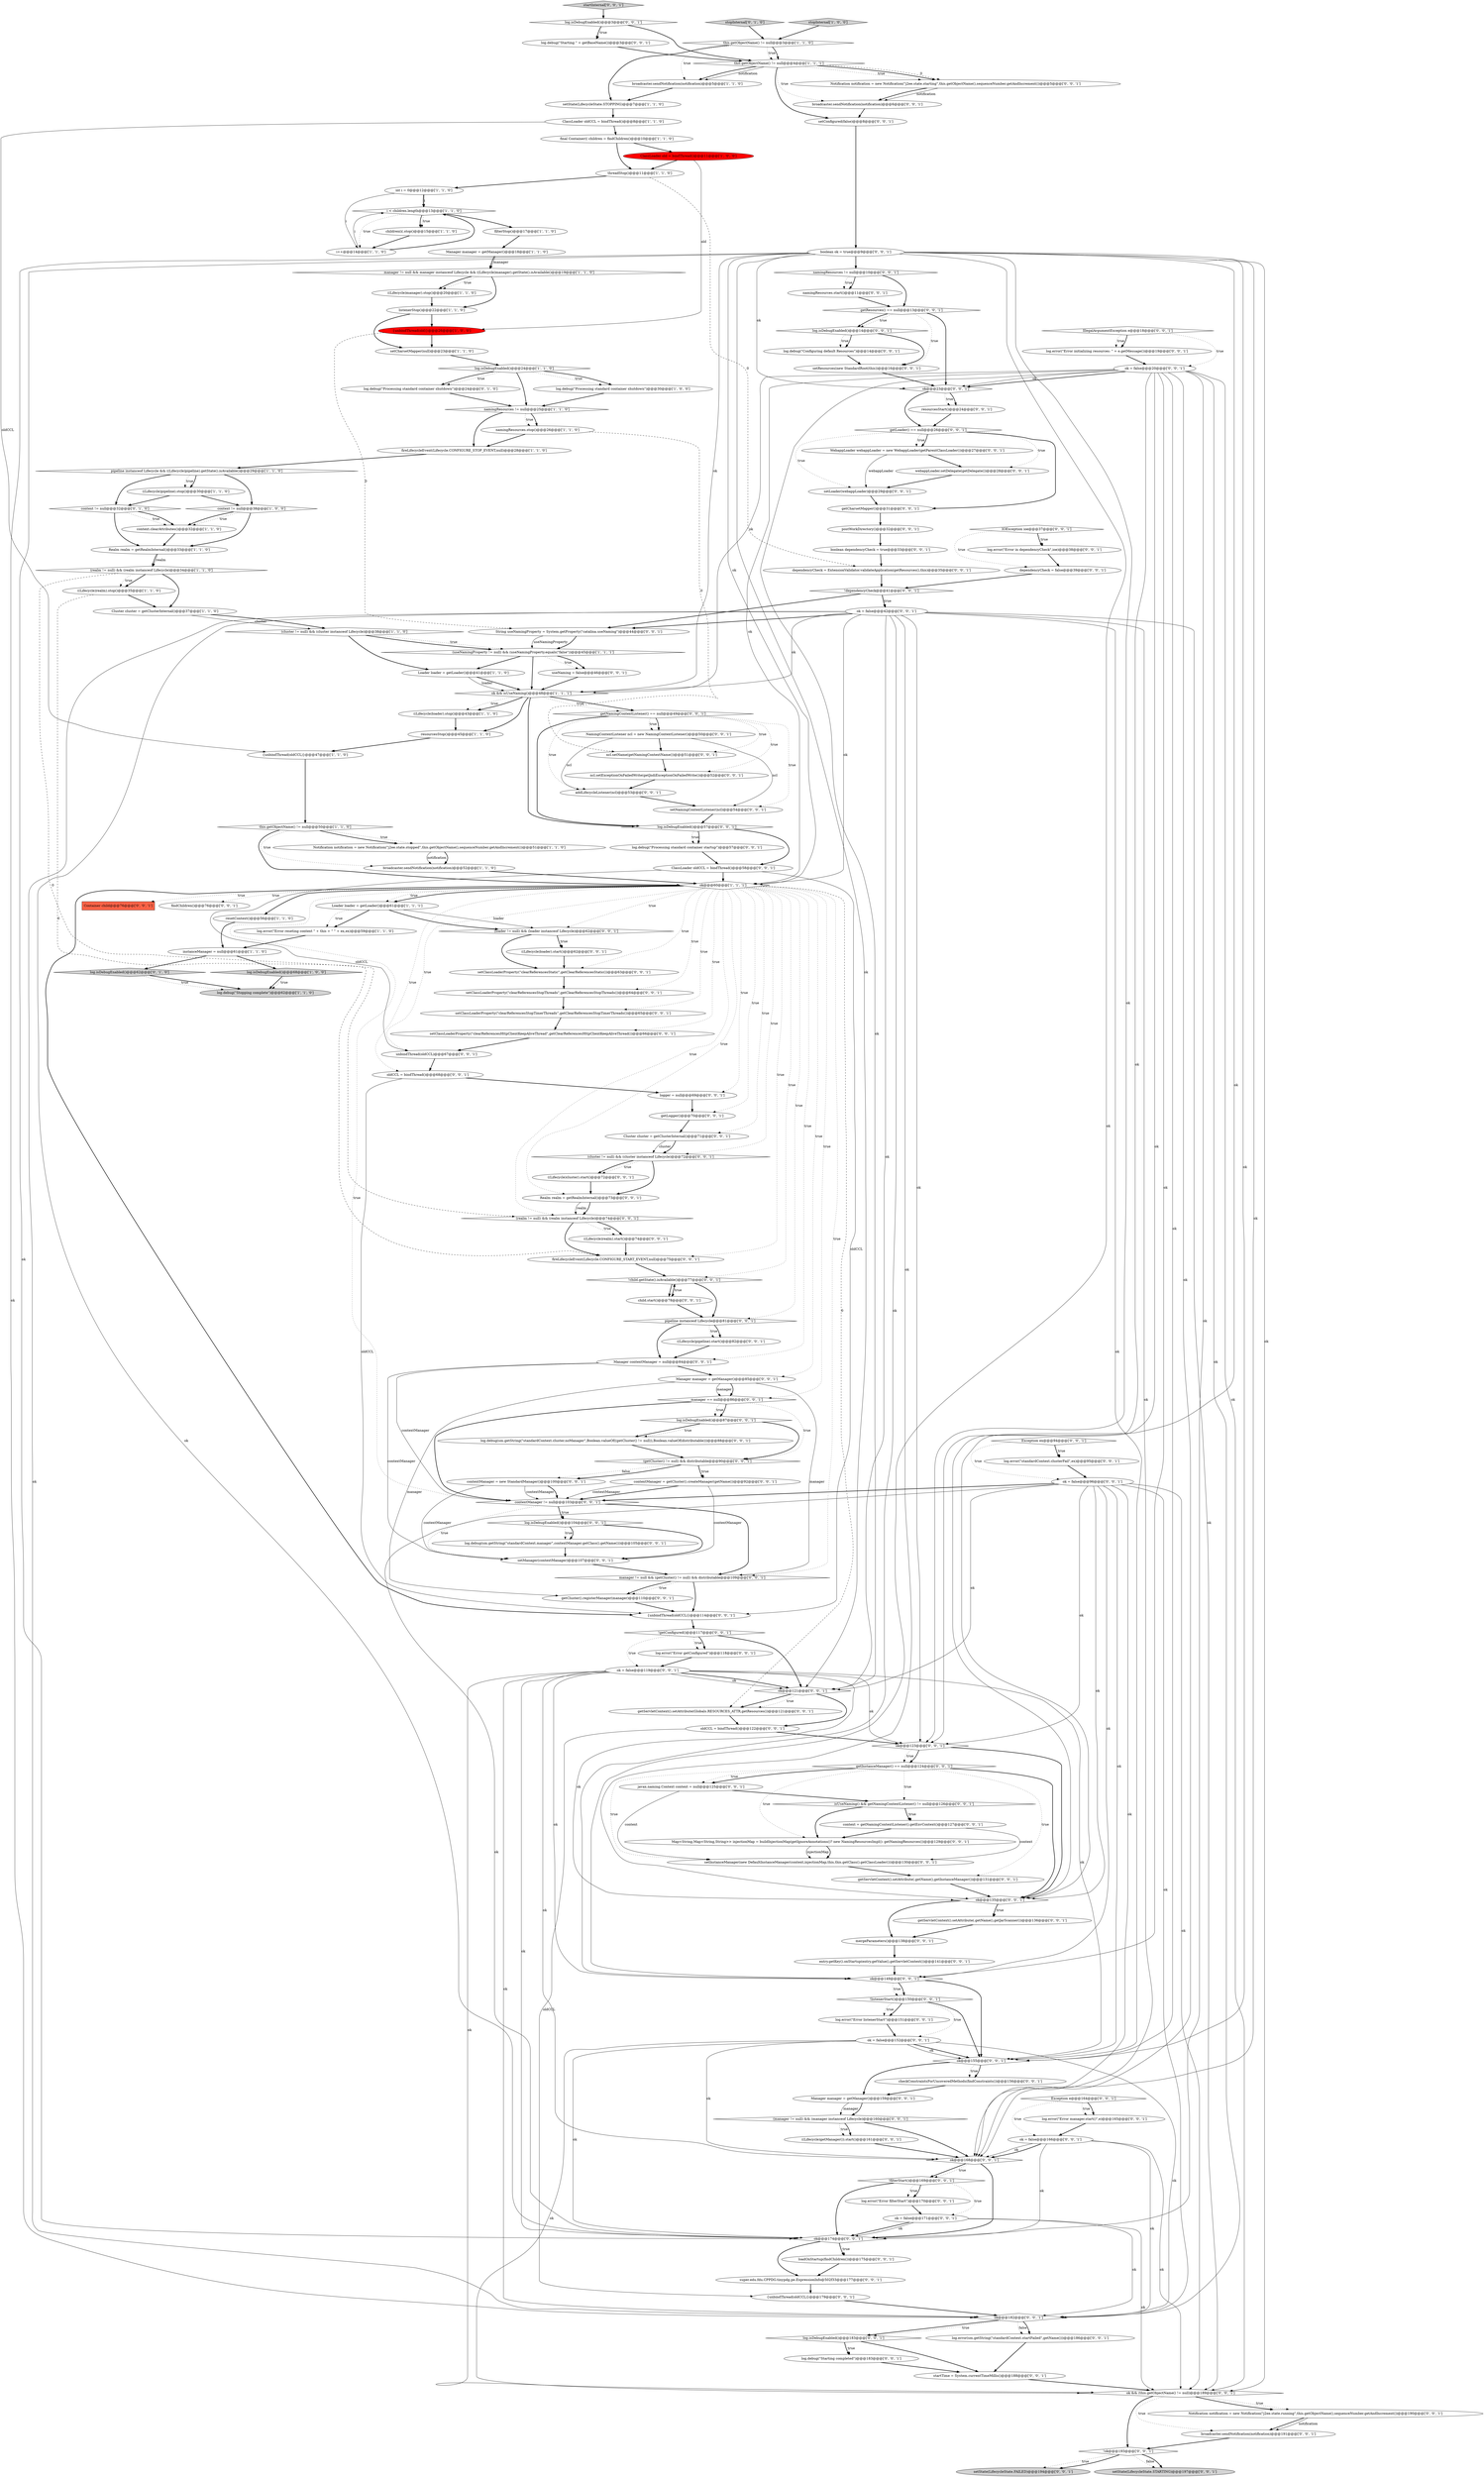 digraph {
166 [style = filled, label = "useNaming = false@@@46@@@['0', '0', '1']", fillcolor = white, shape = ellipse image = "AAA0AAABBB3BBB"];
167 [style = filled, label = "broadcaster.sendNotification(notification)@@@6@@@['0', '0', '1']", fillcolor = white, shape = ellipse image = "AAA0AAABBB3BBB"];
88 [style = filled, label = "isUseNaming() && getNamingContextListener() != null@@@126@@@['0', '0', '1']", fillcolor = white, shape = diamond image = "AAA0AAABBB3BBB"];
23 [style = filled, label = "(cluster != null) && (cluster instanceof Lifecycle)@@@38@@@['1', '1', '0']", fillcolor = white, shape = diamond image = "AAA0AAABBB1BBB"];
51 [style = filled, label = "log.isDebugEnabled()@@@62@@@['0', '1', '0']", fillcolor = lightgray, shape = diamond image = "AAA0AAABBB2BBB"];
127 [style = filled, label = "getLogger()@@@70@@@['0', '0', '1']", fillcolor = white, shape = ellipse image = "AAA0AAABBB3BBB"];
12 [style = filled, label = "((Lifecycle)manager).stop()@@@20@@@['1', '1', '0']", fillcolor = white, shape = ellipse image = "AAA0AAABBB1BBB"];
56 [style = filled, label = "contextManager = new StandardManager()@@@100@@@['0', '0', '1']", fillcolor = white, shape = ellipse image = "AAA0AAABBB3BBB"];
79 [style = filled, label = "contextManager = getCluster().createManager(getName())@@@92@@@['0', '0', '1']", fillcolor = white, shape = ellipse image = "AAA0AAABBB3BBB"];
6 [style = filled, label = "Loader loader = getLoader()@@@41@@@['1', '1', '0']", fillcolor = white, shape = ellipse image = "AAA0AAABBB1BBB"];
87 [style = filled, label = "Exception ex@@@94@@@['0', '0', '1']", fillcolor = white, shape = diamond image = "AAA0AAABBB3BBB"];
155 [style = filled, label = "{unbindThread(oldCCL)}@@@179@@@['0', '0', '1']", fillcolor = white, shape = ellipse image = "AAA0AAABBB3BBB"];
47 [style = filled, label = "listenerStop()@@@22@@@['1', '1', '0']", fillcolor = white, shape = ellipse image = "AAA0AAABBB1BBB"];
139 [style = filled, label = "((Lifecycle)cluster).start()@@@72@@@['0', '0', '1']", fillcolor = white, shape = ellipse image = "AAA0AAABBB3BBB"];
69 [style = filled, label = "Manager contextManager = null@@@84@@@['0', '0', '1']", fillcolor = white, shape = ellipse image = "AAA0AAABBB3BBB"];
107 [style = filled, label = "manager != null && (getCluster() != null) && distributable@@@109@@@['0', '0', '1']", fillcolor = white, shape = diamond image = "AAA0AAABBB3BBB"];
181 [style = filled, label = "javax.naming.Context context = null@@@125@@@['0', '0', '1']", fillcolor = white, shape = ellipse image = "AAA0AAABBB3BBB"];
97 [style = filled, label = "dependencyCheck = false@@@39@@@['0', '0', '1']", fillcolor = white, shape = ellipse image = "AAA0AAABBB3BBB"];
46 [style = filled, label = "ClassLoader oldCCL = bindThread()@@@8@@@['1', '1', '0']", fillcolor = white, shape = ellipse image = "AAA0AAABBB1BBB"];
52 [style = filled, label = "stopInternal['0', '1', '0']", fillcolor = lightgray, shape = diamond image = "AAA0AAABBB2BBB"];
164 [style = filled, label = "fireLifecycleEvent(Lifecycle.CONFIGURE_START_EVENT,null)@@@75@@@['0', '0', '1']", fillcolor = white, shape = ellipse image = "AAA0AAABBB3BBB"];
60 [style = filled, label = "getNamingContextListener() == null@@@49@@@['0', '0', '1']", fillcolor = white, shape = diamond image = "AAA0AAABBB3BBB"];
185 [style = filled, label = "ok = false@@@20@@@['0', '0', '1']", fillcolor = white, shape = ellipse image = "AAA0AAABBB3BBB"];
66 [style = filled, label = "getServletContext().setAttribute(.getName(),getJarScanner())@@@136@@@['0', '0', '1']", fillcolor = white, shape = ellipse image = "AAA0AAABBB3BBB"];
42 [style = filled, label = "pipeline instanceof Lifecycle && ((Lifecycle)pipeline).getState().isAvailable()@@@29@@@['1', '1', '0']", fillcolor = white, shape = diamond image = "AAA0AAABBB1BBB"];
40 [style = filled, label = "final Container(( children = findChildren()@@@10@@@['1', '1', '0']", fillcolor = white, shape = ellipse image = "AAA0AAABBB1BBB"];
132 [style = filled, label = "oldCCL = bindThread()@@@122@@@['0', '0', '1']", fillcolor = white, shape = ellipse image = "AAA0AAABBB3BBB"];
153 [style = filled, label = "setLoader(webappLoader)@@@29@@@['0', '0', '1']", fillcolor = white, shape = ellipse image = "AAA0AAABBB3BBB"];
182 [style = filled, label = "log.debug(sm.getString(\"standardContext.manager\",contextManager.getClass().getName()))@@@105@@@['0', '0', '1']", fillcolor = white, shape = ellipse image = "AAA0AAABBB3BBB"];
19 [style = filled, label = "Realm realm = getRealmInternal()@@@33@@@['1', '1', '0']", fillcolor = white, shape = ellipse image = "AAA0AAABBB1BBB"];
32 [style = filled, label = "log.isDebugEnabled()@@@68@@@['1', '0', '0']", fillcolor = lightgray, shape = diamond image = "AAA0AAABBB1BBB"];
176 [style = filled, label = "webappLoader.setDelegate(getDelegate())@@@28@@@['0', '0', '1']", fillcolor = white, shape = ellipse image = "AAA0AAABBB3BBB"];
5 [style = filled, label = "((Lifecycle)realm).stop()@@@35@@@['1', '1', '0']", fillcolor = white, shape = ellipse image = "AAA0AAABBB1BBB"];
71 [style = filled, label = "((Lifecycle)getManager()).start()@@@161@@@['0', '0', '1']", fillcolor = white, shape = ellipse image = "AAA0AAABBB3BBB"];
50 [style = filled, label = "context != null@@@32@@@['0', '1', '0']", fillcolor = white, shape = diamond image = "AAA0AAABBB2BBB"];
27 [style = filled, label = "manager != null && manager instanceof Lifecycle && ((Lifecycle)manager).getState().isAvailable()@@@19@@@['1', '1', '0']", fillcolor = white, shape = diamond image = "AAA0AAABBB1BBB"];
31 [style = filled, label = "context != null@@@38@@@['1', '0', '0']", fillcolor = white, shape = diamond image = "AAA0AAABBB1BBB"];
57 [style = filled, label = "ok@@@182@@@['0', '0', '1']", fillcolor = white, shape = diamond image = "AAA0AAABBB3BBB"];
136 [style = filled, label = "log.debug(\"Processing standard container startup\")@@@57@@@['0', '0', '1']", fillcolor = white, shape = ellipse image = "AAA0AAABBB3BBB"];
58 [style = filled, label = "startInternal['0', '0', '1']", fillcolor = lightgray, shape = diamond image = "AAA0AAABBB3BBB"];
131 [style = filled, label = "(realm != null) && (realm instanceof Lifecycle)@@@74@@@['0', '0', '1']", fillcolor = white, shape = diamond image = "AAA0AAABBB3BBB"];
29 [style = filled, label = "instanceManager = null@@@61@@@['1', '1', '0']", fillcolor = white, shape = ellipse image = "AAA0AAABBB1BBB"];
89 [style = filled, label = "IOException ioe@@@37@@@['0', '0', '1']", fillcolor = white, shape = diamond image = "AAA0AAABBB3BBB"];
119 [style = filled, label = "log.error(\"Error getConfigured\")@@@118@@@['0', '0', '1']", fillcolor = white, shape = ellipse image = "AAA0AAABBB3BBB"];
156 [style = filled, label = "log.debug(\"Starting completed\")@@@183@@@['0', '0', '1']", fillcolor = white, shape = ellipse image = "AAA0AAABBB3BBB"];
125 [style = filled, label = "log.isDebugEnabled()@@@87@@@['0', '0', '1']", fillcolor = white, shape = diamond image = "AAA0AAABBB3BBB"];
130 [style = filled, label = "!dependencyCheck@@@41@@@['0', '0', '1']", fillcolor = white, shape = diamond image = "AAA0AAABBB3BBB"];
141 [style = filled, label = "Notification notification = new Notification(\"j2ee.state.running\",this.getObjectName(),sequenceNumber.getAndIncrement())@@@190@@@['0', '0', '1']", fillcolor = white, shape = ellipse image = "AAA0AAABBB3BBB"];
20 [style = filled, label = "this.getObjectName() != null@@@4@@@['1', '1', '1']", fillcolor = white, shape = diamond image = "AAA0AAABBB1BBB"];
144 [style = filled, label = "pipeline instanceof Lifecycle@@@81@@@['0', '0', '1']", fillcolor = white, shape = diamond image = "AAA0AAABBB3BBB"];
147 [style = filled, label = "!child.getState().isAvailable()@@@77@@@['0', '0', '1']", fillcolor = white, shape = diamond image = "AAA0AAABBB3BBB"];
162 [style = filled, label = "log.debug(sm.getString(\"standardContext.cluster.noManager\",Boolean.valueOf((getCluster() != null)),Boolean.valueOf(distributable)))@@@88@@@['0', '0', '1']", fillcolor = white, shape = ellipse image = "AAA0AAABBB3BBB"];
160 [style = filled, label = "unbindThread(oldCCL)@@@67@@@['0', '0', '1']", fillcolor = white, shape = ellipse image = "AAA0AAABBB3BBB"];
45 [style = filled, label = "Manager manager = getManager()@@@18@@@['1', '1', '0']", fillcolor = white, shape = ellipse image = "AAA0AAABBB1BBB"];
74 [style = filled, label = "{unbindThread(oldCCL)}@@@114@@@['0', '0', '1']", fillcolor = white, shape = ellipse image = "AAA0AAABBB3BBB"];
168 [style = filled, label = "IllegalArgumentException e@@@18@@@['0', '0', '1']", fillcolor = white, shape = diamond image = "AAA0AAABBB3BBB"];
80 [style = filled, label = "child.start()@@@78@@@['0', '0', '1']", fillcolor = white, shape = ellipse image = "AAA0AAABBB3BBB"];
109 [style = filled, label = "Notification notification = new Notification(\"j2ee.state.starting\",this.getObjectName(),sequenceNumber.getAndIncrement())@@@5@@@['0', '0', '1']", fillcolor = white, shape = ellipse image = "AAA0AAABBB3BBB"];
54 [style = filled, label = "log.error(sm.getString(\"standardContext.startFailed\",getName()))@@@186@@@['0', '0', '1']", fillcolor = white, shape = ellipse image = "AAA0AAABBB3BBB"];
178 [style = filled, label = "log.error(\"standardContext.clusterFail\",ex)@@@95@@@['0', '0', '1']", fillcolor = white, shape = ellipse image = "AAA0AAABBB3BBB"];
103 [style = filled, label = "Container child@@@76@@@['0', '0', '1']", fillcolor = tomato, shape = box image = "AAA0AAABBB3BBB"];
104 [style = filled, label = "ok@@@123@@@['0', '0', '1']", fillcolor = white, shape = diamond image = "AAA0AAABBB3BBB"];
116 [style = filled, label = "getServletContext().setAttribute(Globals.RESOURCES_ATTR,getResources())@@@121@@@['0', '0', '1']", fillcolor = white, shape = ellipse image = "AAA0AAABBB3BBB"];
21 [style = filled, label = "this.getObjectName() != null@@@3@@@['1', '1', '0']", fillcolor = white, shape = diamond image = "AAA0AAABBB1BBB"];
63 [style = filled, label = "entry.getKey().onStartup(entry.getValue(),getServletContext())@@@141@@@['0', '0', '1']", fillcolor = white, shape = ellipse image = "AAA0AAABBB3BBB"];
41 [style = filled, label = "namingResources != null@@@25@@@['1', '1', '0']", fillcolor = white, shape = diamond image = "AAA0AAABBB1BBB"];
7 [style = filled, label = "(useNamingProperty != null) && (useNamingProperty.equals(\"false\"))@@@45@@@['1', '1', '1']", fillcolor = white, shape = diamond image = "AAA0AAABBB1BBB"];
78 [style = filled, label = "log.error(\"Error filterStart\")@@@170@@@['0', '0', '1']", fillcolor = white, shape = ellipse image = "AAA0AAABBB3BBB"];
140 [style = filled, label = "log.error(\"Error in dependencyCheck\",ioe)@@@38@@@['0', '0', '1']", fillcolor = white, shape = ellipse image = "AAA0AAABBB3BBB"];
124 [style = filled, label = "setClassLoaderProperty(\"clearReferencesStopTimerThreads\",getClearReferencesStopTimerThreads())@@@65@@@['0', '0', '1']", fillcolor = white, shape = ellipse image = "AAA0AAABBB3BBB"];
84 [style = filled, label = "setState(LifecycleState.FAILED)@@@194@@@['0', '0', '1']", fillcolor = lightgray, shape = ellipse image = "AAA0AAABBB3BBB"];
55 [style = filled, label = "Manager manager = getManager()@@@159@@@['0', '0', '1']", fillcolor = white, shape = ellipse image = "AAA0AAABBB3BBB"];
123 [style = filled, label = "boolean dependencyCheck = true@@@33@@@['0', '0', '1']", fillcolor = white, shape = ellipse image = "AAA0AAABBB3BBB"];
81 [style = filled, label = "ok = false@@@119@@@['0', '0', '1']", fillcolor = white, shape = ellipse image = "AAA0AAABBB3BBB"];
15 [style = filled, label = "ok@@@60@@@['1', '1', '1']", fillcolor = white, shape = diamond image = "AAA0AAABBB1BBB"];
43 [style = filled, label = "log.debug(\"Stopping complete\")@@@62@@@['1', '1', '0']", fillcolor = lightgray, shape = ellipse image = "AAA0AAABBB1BBB"];
146 [style = filled, label = "!ok@@@193@@@['0', '0', '1']", fillcolor = white, shape = diamond image = "AAA0AAABBB3BBB"];
149 [style = filled, label = "ok && (this.getObjectName() != null)@@@189@@@['0', '0', '1']", fillcolor = white, shape = diamond image = "AAA0AAABBB3BBB"];
129 [style = filled, label = "((Lifecycle)realm).start()@@@74@@@['0', '0', '1']", fillcolor = white, shape = ellipse image = "AAA0AAABBB3BBB"];
70 [style = filled, label = "ok = false@@@171@@@['0', '0', '1']", fillcolor = white, shape = ellipse image = "AAA0AAABBB3BBB"];
173 [style = filled, label = "ok = false@@@96@@@['0', '0', '1']", fillcolor = white, shape = ellipse image = "AAA0AAABBB3BBB"];
25 [style = filled, label = "Loader loader = getLoader()@@@61@@@['1', '1', '1']", fillcolor = white, shape = ellipse image = "AAA0AAABBB1BBB"];
26 [style = filled, label = "log.debug(\"Processing standard container shutdown\")@@@30@@@['1', '0', '0']", fillcolor = white, shape = ellipse image = "AAA0AAABBB1BBB"];
159 [style = filled, label = "setInstanceManager(new DefaultInstanceManager(context,injectionMap,this,this.getClass().getClassLoader()))@@@130@@@['0', '0', '1']", fillcolor = white, shape = ellipse image = "AAA0AAABBB3BBB"];
179 [style = filled, label = "getCluster().registerManager(manager)@@@110@@@['0', '0', '1']", fillcolor = white, shape = ellipse image = "AAA0AAABBB3BBB"];
37 [style = filled, label = "ok && isUseNaming()@@@48@@@['1', '1', '1']", fillcolor = white, shape = diamond image = "AAA0AAABBB1BBB"];
10 [style = filled, label = "{unbindThread(oldCCL)}@@@47@@@['1', '1', '0']", fillcolor = white, shape = ellipse image = "AAA0AAABBB1BBB"];
30 [style = filled, label = "namingResources.stop()@@@26@@@['1', '1', '0']", fillcolor = white, shape = ellipse image = "AAA0AAABBB1BBB"];
62 [style = filled, label = "setClassLoaderProperty(\"clearReferencesStatic\",getClearReferencesStatic())@@@63@@@['0', '0', '1']", fillcolor = white, shape = ellipse image = "AAA0AAABBB3BBB"];
152 [style = filled, label = "Exception e@@@164@@@['0', '0', '1']", fillcolor = white, shape = diamond image = "AAA0AAABBB3BBB"];
11 [style = filled, label = "i < children.length@@@13@@@['1', '1', '0']", fillcolor = white, shape = diamond image = "AAA0AAABBB1BBB"];
151 [style = filled, label = "log.isDebugEnabled()@@@57@@@['0', '0', '1']", fillcolor = white, shape = diamond image = "AAA0AAABBB3BBB"];
99 [style = filled, label = "postWorkDirectory()@@@32@@@['0', '0', '1']", fillcolor = white, shape = ellipse image = "AAA0AAABBB3BBB"];
150 [style = filled, label = "ok@@@174@@@['0', '0', '1']", fillcolor = white, shape = diamond image = "AAA0AAABBB3BBB"];
161 [style = filled, label = "((Lifecycle)loader).start()@@@62@@@['0', '0', '1']", fillcolor = white, shape = ellipse image = "AAA0AAABBB3BBB"];
17 [style = filled, label = "ClassLoader old = bindThread()@@@11@@@['1', '0', '0']", fillcolor = red, shape = ellipse image = "AAA1AAABBB1BBB"];
44 [style = filled, label = "((Lifecycle)pipeline).stop()@@@30@@@['1', '1', '0']", fillcolor = white, shape = ellipse image = "AAA0AAABBB1BBB"];
114 [style = filled, label = "setState(LifecycleState.STARTING)@@@197@@@['0', '0', '1']", fillcolor = lightgray, shape = ellipse image = "AAA0AAABBB3BBB"];
157 [style = filled, label = "boolean ok = true@@@9@@@['0', '0', '1']", fillcolor = white, shape = ellipse image = "AAA0AAABBB3BBB"];
118 [style = filled, label = "log.debug(\"Configuring default Resources\")@@@14@@@['0', '0', '1']", fillcolor = white, shape = ellipse image = "AAA0AAABBB3BBB"];
82 [style = filled, label = "getCharsetMapper()@@@31@@@['0', '0', '1']", fillcolor = white, shape = ellipse image = "AAA0AAABBB3BBB"];
2 [style = filled, label = "broadcaster.sendNotification(notification)@@@5@@@['1', '1', '0']", fillcolor = white, shape = ellipse image = "AAA0AAABBB1BBB"];
111 [style = filled, label = "!filterStart()@@@169@@@['0', '0', '1']", fillcolor = white, shape = diamond image = "AAA0AAABBB3BBB"];
143 [style = filled, label = "ok@@@155@@@['0', '0', '1']", fillcolor = white, shape = diamond image = "AAA0AAABBB3BBB"];
184 [style = filled, label = "loadOnStartup(findChildren())@@@175@@@['0', '0', '1']", fillcolor = white, shape = ellipse image = "AAA0AAABBB3BBB"];
134 [style = filled, label = "setNamingContextListener(ncl)@@@54@@@['0', '0', '1']", fillcolor = white, shape = ellipse image = "AAA0AAABBB3BBB"];
102 [style = filled, label = "resourcesStart()@@@24@@@['0', '0', '1']", fillcolor = white, shape = ellipse image = "AAA0AAABBB3BBB"];
14 [style = filled, label = "resourcesStop()@@@45@@@['1', '1', '0']", fillcolor = white, shape = ellipse image = "AAA0AAABBB1BBB"];
24 [style = filled, label = "((Lifecycle)loader).stop()@@@43@@@['1', '1', '0']", fillcolor = white, shape = ellipse image = "AAA0AAABBB1BBB"];
169 [style = filled, label = "broadcaster.sendNotification(notification)@@@191@@@['0', '0', '1']", fillcolor = white, shape = ellipse image = "AAA0AAABBB3BBB"];
13 [style = filled, label = "broadcaster.sendNotification(notification)@@@52@@@['1', '1', '0']", fillcolor = white, shape = ellipse image = "AAA0AAABBB1BBB"];
175 [style = filled, label = "setClassLoaderProperty(\"clearReferencesStopThreads\",getClearReferencesStopThreads())@@@64@@@['0', '0', '1']", fillcolor = white, shape = ellipse image = "AAA0AAABBB3BBB"];
28 [style = filled, label = "log.isDebugEnabled()@@@24@@@['1', '1', '0']", fillcolor = white, shape = diamond image = "AAA0AAABBB1BBB"];
53 [style = filled, label = "log.debug(\"Processing standard container shutdown\")@@@24@@@['0', '1', '0']", fillcolor = white, shape = ellipse image = "AAA0AAABBB2BBB"];
1 [style = filled, label = "i++@@@14@@@['1', '1', '0']", fillcolor = white, shape = ellipse image = "AAA0AAABBB1BBB"];
16 [style = filled, label = "log.error(\"Error reseting context \" + this + \" \" + ex,ex)@@@59@@@['1', '1', '0']", fillcolor = white, shape = ellipse image = "AAA0AAABBB1BBB"];
65 [style = filled, label = "getResources() == null@@@13@@@['0', '0', '1']", fillcolor = white, shape = diamond image = "AAA0AAABBB3BBB"];
35 [style = filled, label = "int i = 0@@@12@@@['1', '1', '0']", fillcolor = white, shape = ellipse image = "AAA0AAABBB1BBB"];
48 [style = filled, label = "resetContext()@@@56@@@['1', '1', '0']", fillcolor = white, shape = ellipse image = "AAA0AAABBB1BBB"];
90 [style = filled, label = "Realm realm = getRealmInternal()@@@73@@@['0', '0', '1']", fillcolor = white, shape = ellipse image = "AAA0AAABBB3BBB"];
174 [style = filled, label = "!listenerStart()@@@150@@@['0', '0', '1']", fillcolor = white, shape = diamond image = "AAA0AAABBB3BBB"];
110 [style = filled, label = "findChildren()@@@76@@@['0', '0', '1']", fillcolor = white, shape = ellipse image = "AAA0AAABBB3BBB"];
180 [style = filled, label = "(loader != null) && (loader instanceof Lifecycle)@@@62@@@['0', '0', '1']", fillcolor = white, shape = diamond image = "AAA0AAABBB3BBB"];
86 [style = filled, label = "((Lifecycle)pipeline).start()@@@82@@@['0', '0', '1']", fillcolor = white, shape = ellipse image = "AAA0AAABBB3BBB"];
72 [style = filled, label = "log.isDebugEnabled()@@@14@@@['0', '0', '1']", fillcolor = white, shape = diamond image = "AAA0AAABBB3BBB"];
154 [style = filled, label = "namingResources.start()@@@11@@@['0', '0', '1']", fillcolor = white, shape = ellipse image = "AAA0AAABBB3BBB"];
142 [style = filled, label = "startTime = System.currentTimeMillis()@@@188@@@['0', '0', '1']", fillcolor = white, shape = ellipse image = "AAA0AAABBB3BBB"];
38 [style = filled, label = "this.getObjectName() != null@@@50@@@['1', '1', '0']", fillcolor = white, shape = diamond image = "AAA0AAABBB1BBB"];
98 [style = filled, label = "log.isDebugEnabled()@@@3@@@['0', '0', '1']", fillcolor = white, shape = diamond image = "AAA0AAABBB3BBB"];
121 [style = filled, label = "log.isDebugEnabled()@@@104@@@['0', '0', '1']", fillcolor = white, shape = diamond image = "AAA0AAABBB3BBB"];
49 [style = filled, label = "stopInternal['1', '0', '0']", fillcolor = lightgray, shape = diamond image = "AAA0AAABBB1BBB"];
183 [style = filled, label = "oldCCL = bindThread()@@@68@@@['0', '0', '1']", fillcolor = white, shape = ellipse image = "AAA0AAABBB3BBB"];
8 [style = filled, label = "Notification notification = new Notification(\"j2ee.state.stopped\",this.getObjectName(),sequenceNumber.getAndIncrement())@@@51@@@['1', '1', '0']", fillcolor = white, shape = ellipse image = "AAA0AAABBB1BBB"];
133 [style = filled, label = "setResources(new StandardRoot(this))@@@16@@@['0', '0', '1']", fillcolor = white, shape = ellipse image = "AAA0AAABBB3BBB"];
148 [style = filled, label = "getInstanceManager() == null@@@124@@@['0', '0', '1']", fillcolor = white, shape = diamond image = "AAA0AAABBB3BBB"];
36 [style = filled, label = "fireLifecycleEvent(Lifecycle.CONFIGURE_STOP_EVENT,null)@@@28@@@['1', '1', '0']", fillcolor = white, shape = ellipse image = "AAA0AAABBB1BBB"];
18 [style = filled, label = "filterStop()@@@17@@@['1', '1', '0']", fillcolor = white, shape = ellipse image = "AAA0AAABBB1BBB"];
170 [style = filled, label = "ok@@@149@@@['0', '0', '1']", fillcolor = white, shape = diamond image = "AAA0AAABBB3BBB"];
95 [style = filled, label = "Map<String,Map<String,String>> injectionMap = buildInjectionMap(getIgnoreAnnotations()? new NamingResourcesImpl(): getNamingResources())@@@129@@@['0', '0', '1']", fillcolor = white, shape = ellipse image = "AAA0AAABBB3BBB"];
101 [style = filled, label = "Cluster cluster = getClusterInternal()@@@71@@@['0', '0', '1']", fillcolor = white, shape = ellipse image = "AAA0AAABBB3BBB"];
171 [style = filled, label = "setManager(contextManager)@@@107@@@['0', '0', '1']", fillcolor = white, shape = ellipse image = "AAA0AAABBB3BBB"];
85 [style = filled, label = "setConfigured(false)@@@8@@@['0', '0', '1']", fillcolor = white, shape = ellipse image = "AAA0AAABBB3BBB"];
126 [style = filled, label = "log.error(\"Error manager.start()\",e)@@@165@@@['0', '0', '1']", fillcolor = white, shape = ellipse image = "AAA0AAABBB3BBB"];
76 [style = filled, label = "NamingContextListener ncl = new NamingContextListener()@@@50@@@['0', '0', '1']", fillcolor = white, shape = ellipse image = "AAA0AAABBB3BBB"];
3 [style = filled, label = "children(i(.stop()@@@15@@@['1', '1', '0']", fillcolor = white, shape = ellipse image = "AAA0AAABBB1BBB"];
100 [style = filled, label = "ncl.setExceptionOnFailedWrite(getJndiExceptionOnFailedWrite())@@@52@@@['0', '0', '1']", fillcolor = white, shape = ellipse image = "AAA0AAABBB3BBB"];
108 [style = filled, label = "context = getNamingContextListener().getEnvContext()@@@127@@@['0', '0', '1']", fillcolor = white, shape = ellipse image = "AAA0AAABBB3BBB"];
73 [style = filled, label = "logger = null@@@69@@@['0', '0', '1']", fillcolor = white, shape = ellipse image = "AAA0AAABBB3BBB"];
117 [style = filled, label = "Manager manager = getManager()@@@85@@@['0', '0', '1']", fillcolor = white, shape = ellipse image = "AAA0AAABBB3BBB"];
120 [style = filled, label = "ok = false@@@42@@@['0', '0', '1']", fillcolor = white, shape = ellipse image = "AAA0AAABBB3BBB"];
135 [style = filled, label = "ok = false@@@166@@@['0', '0', '1']", fillcolor = white, shape = ellipse image = "AAA0AAABBB3BBB"];
145 [style = filled, label = "checkConstraintsForUncoveredMethods(findConstraints())@@@156@@@['0', '0', '1']", fillcolor = white, shape = ellipse image = "AAA0AAABBB3BBB"];
163 [style = filled, label = "super.edu.fdu.CPPDG.tinypdg.pe.ExpressionInfo@502f33@@@177@@@['0', '0', '1']", fillcolor = white, shape = ellipse image = "AAA0AAABBB3BBB"];
0 [style = filled, label = "Cluster cluster = getClusterInternal()@@@37@@@['1', '1', '0']", fillcolor = white, shape = ellipse image = "AAA0AAABBB1BBB"];
172 [style = filled, label = "manager == null@@@86@@@['0', '0', '1']", fillcolor = white, shape = diamond image = "AAA0AAABBB3BBB"];
59 [style = filled, label = "ok@@@121@@@['0', '0', '1']", fillcolor = white, shape = diamond image = "AAA0AAABBB3BBB"];
33 [style = filled, label = "threadStop()@@@11@@@['1', '1', '0']", fillcolor = white, shape = ellipse image = "AAA0AAABBB1BBB"];
94 [style = filled, label = "setClassLoaderProperty(\"clearReferencesHttpClientKeepAliveThread\",getClearReferencesHttpClientKeepAliveThread())@@@66@@@['0', '0', '1']", fillcolor = white, shape = ellipse image = "AAA0AAABBB3BBB"];
22 [style = filled, label = "(realm != null) && (realm instanceof Lifecycle)@@@34@@@['1', '1', '0']", fillcolor = white, shape = diamond image = "AAA0AAABBB1BBB"];
68 [style = filled, label = "WebappLoader webappLoader = new WebappLoader(getParentClassLoader())@@@27@@@['0', '0', '1']", fillcolor = white, shape = ellipse image = "AAA0AAABBB3BBB"];
158 [style = filled, label = "log.error(\"Error initializing resources: \" + e.getMessage())@@@19@@@['0', '0', '1']", fillcolor = white, shape = ellipse image = "AAA0AAABBB3BBB"];
128 [style = filled, label = "String useNamingProperty = System.getProperty(\"catalina.useNaming\")@@@44@@@['0', '0', '1']", fillcolor = white, shape = ellipse image = "AAA0AAABBB3BBB"];
112 [style = filled, label = "addLifecycleListener(ncl)@@@53@@@['0', '0', '1']", fillcolor = white, shape = ellipse image = "AAA0AAABBB3BBB"];
105 [style = filled, label = "(manager != null) && (manager instanceof Lifecycle)@@@160@@@['0', '0', '1']", fillcolor = white, shape = diamond image = "AAA0AAABBB3BBB"];
113 [style = filled, label = "ok@@@135@@@['0', '0', '1']", fillcolor = white, shape = diamond image = "AAA0AAABBB3BBB"];
77 [style = filled, label = "ClassLoader oldCCL = bindThread()@@@58@@@['0', '0', '1']", fillcolor = white, shape = ellipse image = "AAA0AAABBB3BBB"];
64 [style = filled, label = "ncl.setName(getNamingContextName())@@@51@@@['0', '0', '1']", fillcolor = white, shape = ellipse image = "AAA0AAABBB3BBB"];
67 [style = filled, label = "log.isDebugEnabled()@@@183@@@['0', '0', '1']", fillcolor = white, shape = diamond image = "AAA0AAABBB3BBB"];
115 [style = filled, label = "ok@@@23@@@['0', '0', '1']", fillcolor = white, shape = diamond image = "AAA0AAABBB3BBB"];
96 [style = filled, label = "getLoader() == null@@@26@@@['0', '0', '1']", fillcolor = white, shape = diamond image = "AAA0AAABBB3BBB"];
122 [style = filled, label = "ok = false@@@152@@@['0', '0', '1']", fillcolor = white, shape = ellipse image = "AAA0AAABBB3BBB"];
34 [style = filled, label = "context.clearAttributes()@@@32@@@['1', '1', '0']", fillcolor = white, shape = ellipse image = "AAA0AAABBB1BBB"];
91 [style = filled, label = "mergeParameters()@@@138@@@['0', '0', '1']", fillcolor = white, shape = ellipse image = "AAA0AAABBB3BBB"];
83 [style = filled, label = "contextManager != null@@@103@@@['0', '0', '1']", fillcolor = white, shape = diamond image = "AAA0AAABBB3BBB"];
92 [style = filled, label = "ok@@@168@@@['0', '0', '1']", fillcolor = white, shape = diamond image = "AAA0AAABBB3BBB"];
138 [style = filled, label = "getServletContext().setAttribute(.getName(),getInstanceManager())@@@131@@@['0', '0', '1']", fillcolor = white, shape = ellipse image = "AAA0AAABBB3BBB"];
177 [style = filled, label = "!getConfigured()@@@117@@@['0', '0', '1']", fillcolor = white, shape = diamond image = "AAA0AAABBB3BBB"];
9 [style = filled, label = "setCharsetMapper(null)@@@23@@@['1', '1', '0']", fillcolor = white, shape = ellipse image = "AAA0AAABBB1BBB"];
4 [style = filled, label = "setState(LifecycleState.STOPPING)@@@7@@@['1', '1', '0']", fillcolor = white, shape = ellipse image = "AAA0AAABBB1BBB"];
61 [style = filled, label = "log.error(\"Error listenerStart\")@@@151@@@['0', '0', '1']", fillcolor = white, shape = ellipse image = "AAA0AAABBB3BBB"];
75 [style = filled, label = "(cluster != null) && (cluster instanceof Lifecycle)@@@72@@@['0', '0', '1']", fillcolor = white, shape = diamond image = "AAA0AAABBB3BBB"];
39 [style = filled, label = "{unbindThread(old)}@@@26@@@['1', '0', '0']", fillcolor = red, shape = ellipse image = "AAA1AAABBB1BBB"];
137 [style = filled, label = "log.debug(\"Starting \" + getBaseName())@@@3@@@['0', '0', '1']", fillcolor = white, shape = ellipse image = "AAA0AAABBB3BBB"];
106 [style = filled, label = "namingResources != null@@@10@@@['0', '0', '1']", fillcolor = white, shape = diamond image = "AAA0AAABBB3BBB"];
165 [style = filled, label = "(getCluster() != null) && distributable@@@90@@@['0', '0', '1']", fillcolor = white, shape = diamond image = "AAA0AAABBB3BBB"];
93 [style = filled, label = "dependencyCheck = ExtensionValidator.validateApplication(getResources(),this)@@@35@@@['0', '0', '1']", fillcolor = white, shape = ellipse image = "AAA0AAABBB3BBB"];
47->9 [style = bold, label=""];
76->64 [style = bold, label=""];
111->78 [style = dotted, label="true"];
121->182 [style = dotted, label="true"];
15->25 [style = bold, label=""];
125->162 [style = bold, label=""];
86->69 [style = bold, label=""];
147->144 [style = bold, label=""];
91->63 [style = bold, label=""];
101->75 [style = solid, label="cluster"];
87->178 [style = bold, label=""];
157->15 [style = solid, label="ok"];
22->0 [style = bold, label=""];
53->41 [style = bold, label=""];
31->34 [style = dotted, label="true"];
147->80 [style = dotted, label="true"];
175->124 [style = bold, label=""];
20->2 [style = solid, label="notification"];
182->171 [style = bold, label=""];
148->181 [style = bold, label=""];
65->133 [style = dotted, label="true"];
81->170 [style = solid, label="ok"];
79->83 [style = bold, label=""];
60->64 [style = dotted, label="true"];
21->20 [style = dotted, label="true"];
34->19 [style = bold, label=""];
172->125 [style = dotted, label="true"];
92->150 [style = bold, label=""];
185->15 [style = solid, label="ok"];
7->37 [style = bold, label=""];
83->171 [style = dotted, label="true"];
83->121 [style = dotted, label="true"];
122->57 [style = solid, label="ok"];
2->4 [style = bold, label=""];
136->77 [style = bold, label=""];
125->162 [style = dotted, label="true"];
7->166 [style = dotted, label="true"];
60->151 [style = bold, label=""];
112->134 [style = bold, label=""];
41->30 [style = bold, label=""];
88->108 [style = dotted, label="true"];
126->135 [style = bold, label=""];
72->133 [style = bold, label=""];
98->20 [style = bold, label=""];
63->170 [style = bold, label=""];
60->112 [style = dotted, label="true"];
87->173 [style = dotted, label="true"];
50->34 [style = dotted, label="true"];
7->6 [style = bold, label=""];
120->37 [style = solid, label="ok"];
15->110 [style = dotted, label="true"];
13->15 [style = bold, label=""];
85->157 [style = bold, label=""];
19->22 [style = bold, label=""];
113->66 [style = bold, label=""];
152->126 [style = bold, label=""];
185->115 [style = bold, label=""];
113->66 [style = dotted, label="true"];
41->30 [style = dotted, label="true"];
42->44 [style = dotted, label="true"];
57->54 [style = dotted, label="false"];
131->129 [style = dotted, label="true"];
144->86 [style = dotted, label="true"];
21->2 [style = dotted, label="true"];
185->57 [style = solid, label="ok"];
70->150 [style = bold, label=""];
157->92 [style = solid, label="ok"];
145->55 [style = bold, label=""];
122->143 [style = bold, label=""];
6->37 [style = bold, label=""];
26->41 [style = bold, label=""];
120->104 [style = solid, label="ok"];
15->144 [style = dotted, label="true"];
108->95 [style = bold, label=""];
92->111 [style = bold, label=""];
96->68 [style = dotted, label="true"];
177->81 [style = dotted, label="true"];
146->114 [style = dotted, label="false"];
46->10 [style = solid, label="oldCCL"];
51->43 [style = bold, label=""];
15->25 [style = dotted, label="true"];
31->19 [style = bold, label=""];
44->31 [style = bold, label=""];
67->142 [style = bold, label=""];
122->149 [style = solid, label="ok"];
8->13 [style = bold, label=""];
171->107 [style = bold, label=""];
144->86 [style = bold, label=""];
33->35 [style = bold, label=""];
120->59 [style = solid, label="ok"];
56->83 [style = solid, label="contextManager"];
72->118 [style = dotted, label="true"];
60->76 [style = bold, label=""];
5->164 [style = dashed, label="0"];
165->56 [style = dotted, label="false"];
69->117 [style = bold, label=""];
149->141 [style = dotted, label="true"];
173->57 [style = solid, label="ok"];
28->53 [style = dotted, label="true"];
69->83 [style = solid, label="contextManager"];
157->57 [style = solid, label="ok"];
32->43 [style = bold, label=""];
80->147 [style = bold, label=""];
24->14 [style = bold, label=""];
20->2 [style = bold, label=""];
83->121 [style = bold, label=""];
77->160 [style = solid, label="oldCCL"];
129->164 [style = bold, label=""];
109->167 [style = solid, label="notification"];
96->176 [style = dotted, label="true"];
135->150 [style = solid, label="ok"];
149->146 [style = bold, label=""];
21->20 [style = bold, label=""];
132->155 [style = solid, label="oldCCL"];
15->62 [style = dotted, label="true"];
179->74 [style = bold, label=""];
157->37 [style = solid, label="ok"];
35->11 [style = solid, label="i"];
118->133 [style = bold, label=""];
81->59 [style = solid, label="ok"];
125->165 [style = bold, label=""];
90->131 [style = bold, label=""];
130->120 [style = dotted, label="true"];
15->172 [style = dotted, label="true"];
35->1 [style = solid, label="i"];
58->98 [style = bold, label=""];
173->113 [style = solid, label="ok"];
170->143 [style = bold, label=""];
157->115 [style = solid, label="ok"];
173->150 [style = solid, label="ok"];
20->109 [style = dotted, label="true"];
15->117 [style = dotted, label="true"];
45->27 [style = bold, label=""];
117->172 [style = bold, label=""];
68->153 [style = solid, label="webappLoader"];
105->71 [style = dotted, label="true"];
15->73 [style = dotted, label="true"];
174->122 [style = dotted, label="true"];
81->57 [style = solid, label="ok"];
15->131 [style = dotted, label="true"];
130->128 [style = bold, label=""];
181->159 [style = solid, label="context"];
25->180 [style = solid, label="loader"];
115->96 [style = bold, label=""];
42->44 [style = bold, label=""];
57->67 [style = bold, label=""];
15->180 [style = dotted, label="true"];
76->112 [style = solid, label="ncl"];
37->60 [style = bold, label=""];
150->184 [style = bold, label=""];
93->130 [style = bold, label=""];
38->8 [style = dotted, label="true"];
180->161 [style = dotted, label="true"];
184->163 [style = bold, label=""];
156->142 [style = bold, label=""];
121->171 [style = bold, label=""];
169->146 [style = bold, label=""];
29->51 [style = bold, label=""];
185->115 [style = solid, label="ok"];
4->46 [style = bold, label=""];
89->140 [style = dotted, label="true"];
177->119 [style = dotted, label="true"];
160->183 [style = bold, label=""];
165->56 [style = bold, label=""];
120->15 [style = solid, label="ok"];
81->59 [style = bold, label=""];
16->29 [style = bold, label=""];
14->10 [style = bold, label=""];
107->179 [style = dotted, label="true"];
185->149 [style = solid, label="ok"];
183->74 [style = solid, label="oldCCL"];
94->160 [style = bold, label=""];
57->67 [style = dotted, label="true"];
15->90 [style = dotted, label="true"];
65->72 [style = dotted, label="true"];
77->15 [style = bold, label=""];
101->75 [style = bold, label=""];
122->92 [style = solid, label="ok"];
15->75 [style = dotted, label="true"];
19->22 [style = solid, label="realm"];
64->100 [style = bold, label=""];
174->61 [style = bold, label=""];
89->97 [style = dotted, label="true"];
87->178 [style = dotted, label="true"];
117->179 [style = solid, label="manager"];
70->149 [style = solid, label="ok"];
159->138 [style = bold, label=""];
134->151 [style = bold, label=""];
99->123 [style = bold, label=""];
15->147 [style = dotted, label="true"];
15->164 [style = dotted, label="true"];
102->96 [style = bold, label=""];
37->151 [style = bold, label=""];
185->143 [style = solid, label="ok"];
135->149 [style = solid, label="ok"];
55->105 [style = solid, label="manager"];
20->109 [style = bold, label=""];
148->88 [style = dotted, label="true"];
150->184 [style = dotted, label="true"];
105->71 [style = bold, label=""];
120->57 [style = solid, label="ok"];
15->124 [style = dotted, label="true"];
28->41 [style = bold, label=""];
132->104 [style = bold, label=""];
117->107 [style = solid, label="manager"];
122->150 [style = solid, label="ok"];
9->28 [style = bold, label=""];
40->33 [style = bold, label=""];
109->167 [style = bold, label=""];
140->97 [style = bold, label=""];
15->48 [style = bold, label=""];
38->8 [style = bold, label=""];
170->174 [style = bold, label=""];
113->91 [style = bold, label=""];
15->74 [style = bold, label=""];
90->131 [style = solid, label="realm"];
15->83 [style = dotted, label="true"];
150->163 [style = bold, label=""];
146->84 [style = dotted, label="true"];
81->113 [style = solid, label="ok"];
124->94 [style = bold, label=""];
28->53 [style = bold, label=""];
105->92 [style = bold, label=""];
37->24 [style = dotted, label="true"];
15->101 [style = dotted, label="true"];
17->33 [style = bold, label=""];
168->185 [style = dotted, label="true"];
27->12 [style = dotted, label="true"];
161->62 [style = bold, label=""];
183->73 [style = bold, label=""];
135->92 [style = solid, label="ok"];
142->149 [style = bold, label=""];
37->14 [style = bold, label=""];
158->185 [style = bold, label=""];
66->91 [style = bold, label=""];
74->177 [style = bold, label=""];
35->11 [style = bold, label=""];
152->126 [style = dotted, label="true"];
56->171 [style = solid, label="contextManager"];
32->43 [style = dotted, label="true"];
120->150 [style = solid, label="ok"];
123->93 [style = bold, label=""];
48->29 [style = bold, label=""];
59->132 [style = bold, label=""];
62->175 [style = bold, label=""];
7->166 [style = bold, label=""];
173->83 [style = bold, label=""];
149->141 [style = bold, label=""];
167->85 [style = bold, label=""];
173->59 [style = solid, label="ok"];
38->15 [style = bold, label=""];
151->77 [style = bold, label=""];
120->113 [style = solid, label="ok"];
70->57 [style = solid, label="ok"];
0->23 [style = solid, label="cluster"];
12->47 [style = bold, label=""];
157->143 [style = solid, label="ok"];
88->95 [style = bold, label=""];
15->103 [style = dotted, label="true"];
22->131 [style = dashed, label="0"];
51->43 [style = dotted, label="true"];
73->127 [style = bold, label=""];
71->92 [style = bold, label=""];
77->74 [style = solid, label="oldCCL"];
148->95 [style = dotted, label="true"];
67->156 [style = dotted, label="true"];
128->7 [style = bold, label=""];
50->19 [style = bold, label=""];
120->170 [style = solid, label="ok"];
147->80 [style = bold, label=""];
152->135 [style = dotted, label="true"];
100->112 [style = bold, label=""];
178->173 [style = bold, label=""];
38->13 [style = dotted, label="true"];
163->155 [style = bold, label=""];
69->171 [style = solid, label="contextManager"];
59->116 [style = dotted, label="true"];
44->50 [style = bold, label=""];
157->104 [style = solid, label="ok"];
76->134 [style = solid, label="ncl"];
42->31 [style = bold, label=""];
47->39 [style = bold, label=""];
115->102 [style = dotted, label="true"];
22->5 [style = bold, label=""];
137->20 [style = bold, label=""];
135->92 [style = bold, label=""];
1->11 [style = bold, label=""];
20->85 [style = bold, label=""];
60->76 [style = dotted, label="true"];
0->23 [style = bold, label=""];
185->150 [style = solid, label="ok"];
151->136 [style = dotted, label="true"];
151->136 [style = bold, label=""];
65->72 [style = bold, label=""];
185->92 [style = solid, label="ok"];
8->13 [style = solid, label="notification"];
40->17 [style = bold, label=""];
141->169 [style = bold, label=""];
81->150 [style = solid, label="ok"];
83->107 [style = bold, label=""];
131->129 [style = bold, label=""];
23->7 [style = bold, label=""];
107->179 [style = bold, label=""];
131->164 [style = bold, label=""];
79->83 [style = solid, label="contextManager"];
37->24 [style = bold, label=""];
106->154 [style = dotted, label="true"];
3->1 [style = bold, label=""];
127->101 [style = bold, label=""];
177->119 [style = bold, label=""];
170->174 [style = dotted, label="true"];
15->107 [style = dotted, label="true"];
68->176 [style = bold, label=""];
104->148 [style = bold, label=""];
75->139 [style = dotted, label="true"];
25->16 [style = bold, label=""];
144->69 [style = bold, label=""];
55->105 [style = bold, label=""];
116->132 [style = bold, label=""];
22->5 [style = dotted, label="true"];
67->156 [style = bold, label=""];
11->3 [style = bold, label=""];
96->153 [style = dotted, label="true"];
1->11 [style = solid, label="i"];
176->153 [style = bold, label=""];
139->90 [style = bold, label=""];
95->159 [style = bold, label=""];
141->169 [style = solid, label="notification"];
25->16 [style = dotted, label="true"];
10->38 [style = bold, label=""];
122->143 [style = solid, label="ok"];
45->27 [style = solid, label="manager"];
42->50 [style = bold, label=""];
185->170 [style = solid, label="ok"];
149->169 [style = dotted, label="true"];
120->128 [style = bold, label=""];
173->104 [style = solid, label="ok"];
143->145 [style = dotted, label="true"];
143->145 [style = bold, label=""];
104->148 [style = dotted, label="true"];
180->161 [style = bold, label=""];
92->111 [style = dotted, label="true"];
49->21 [style = bold, label=""];
133->115 [style = bold, label=""];
28->26 [style = dotted, label="true"];
81->92 [style = solid, label="ok"];
98->137 [style = dotted, label="true"];
148->159 [style = dotted, label="true"];
155->57 [style = bold, label=""];
172->83 [style = bold, label=""];
165->79 [style = dotted, label="true"];
111->70 [style = dotted, label="true"];
39->9 [style = bold, label=""];
11->1 [style = dotted, label="true"];
78->70 [style = bold, label=""];
15->160 [style = dotted, label="true"];
173->92 [style = solid, label="ok"];
120->92 [style = solid, label="ok"];
30->36 [style = bold, label=""];
174->61 [style = dotted, label="true"];
173->149 [style = solid, label="ok"];
166->37 [style = bold, label=""];
60->134 [style = dotted, label="true"];
18->45 [style = bold, label=""];
89->140 [style = bold, label=""];
6->37 [style = solid, label="loader"];
80->144 [style = bold, label=""];
128->7 [style = solid, label="useNamingProperty"];
59->116 [style = bold, label=""];
56->83 [style = bold, label=""];
5->0 [style = bold, label=""];
54->142 [style = bold, label=""];
15->175 [style = dotted, label="true"];
181->88 [style = bold, label=""];
115->102 [style = bold, label=""];
172->125 [style = bold, label=""];
180->62 [style = bold, label=""];
157->149 [style = solid, label="ok"];
143->55 [style = bold, label=""];
17->39 [style = solid, label="old"];
52->21 [style = bold, label=""];
177->59 [style = bold, label=""];
57->54 [style = bold, label=""];
157->59 [style = solid, label="ok"];
106->65 [style = bold, label=""];
120->143 [style = solid, label="ok"];
96->68 [style = bold, label=""];
111->150 [style = bold, label=""];
130->120 [style = bold, label=""];
27->12 [style = bold, label=""];
135->57 [style = solid, label="ok"];
117->172 [style = solid, label="manager"];
25->180 [style = bold, label=""];
174->143 [style = bold, label=""];
162->165 [style = bold, label=""];
15->69 [style = dotted, label="true"];
185->113 [style = solid, label="ok"];
153->82 [style = bold, label=""];
81->143 [style = solid, label="ok"];
11->18 [style = bold, label=""];
168->158 [style = dotted, label="true"];
33->93 [style = dashed, label="0"];
173->170 [style = solid, label="ok"];
39->128 [style = dashed, label="0"];
15->94 [style = dotted, label="true"];
29->32 [style = bold, label=""];
82->99 [style = bold, label=""];
96->82 [style = bold, label=""];
46->40 [style = bold, label=""];
27->47 [style = bold, label=""];
157->150 [style = solid, label="ok"];
75->90 [style = bold, label=""];
36->42 [style = bold, label=""];
15->127 [style = dotted, label="true"];
21->4 [style = bold, label=""];
50->34 [style = bold, label=""];
148->113 [style = bold, label=""];
121->182 [style = bold, label=""];
104->113 [style = bold, label=""];
61->122 [style = bold, label=""];
146->84 [style = bold, label=""];
28->26 [style = bold, label=""];
106->154 [style = bold, label=""];
23->7 [style = dotted, label="true"];
31->34 [style = bold, label=""];
107->74 [style = bold, label=""];
173->143 [style = solid, label="ok"];
81->149 [style = solid, label="ok"];
41->36 [style = bold, label=""];
15->116 [style = dashed, label="0"];
23->6 [style = bold, label=""];
15->183 [style = dotted, label="true"];
72->118 [style = bold, label=""];
148->181 [style = dotted, label="true"];
97->130 [style = bold, label=""];
81->104 [style = solid, label="ok"];
164->147 [style = bold, label=""];
146->114 [style = bold, label=""];
11->3 [style = dotted, label="true"];
60->100 [style = dotted, label="true"];
165->79 [style = bold, label=""];
185->37 [style = solid, label="ok"];
98->137 [style = bold, label=""];
30->64 [style = dashed, label="0"];
154->65 [style = bold, label=""];
37->60 [style = dotted, label="true"];
108->159 [style = solid, label="context"];
157->106 [style = bold, label=""];
65->115 [style = bold, label=""];
20->167 [style = dotted, label="true"];
148->138 [style = dotted, label="true"];
111->78 [style = bold, label=""];
119->81 [style = bold, label=""];
172->165 [style = dotted, label="true"];
157->170 [style = solid, label="ok"];
75->139 [style = bold, label=""];
185->104 [style = solid, label="ok"];
79->171 [style = solid, label="contextManager"];
138->113 [style = bold, label=""];
120->149 [style = solid, label="ok"];
95->159 [style = solid, label="injectionMap"];
157->113 [style = solid, label="ok"];
185->59 [style = solid, label="ok"];
88->108 [style = bold, label=""];
168->158 [style = bold, label=""];
20->109 [style = dashed, label="0"];
70->150 [style = solid, label="ok"];
}
